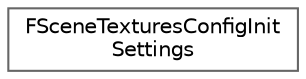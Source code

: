 digraph "Graphical Class Hierarchy"
{
 // INTERACTIVE_SVG=YES
 // LATEX_PDF_SIZE
  bgcolor="transparent";
  edge [fontname=Helvetica,fontsize=10,labelfontname=Helvetica,labelfontsize=10];
  node [fontname=Helvetica,fontsize=10,shape=box,height=0.2,width=0.4];
  rankdir="LR";
  Node0 [id="Node000000",label="FSceneTexturesConfigInit\lSettings",height=0.2,width=0.4,color="grey40", fillcolor="white", style="filled",URL="$df/d58/structFSceneTexturesConfigInitSettings.html",tooltip=" "];
}
